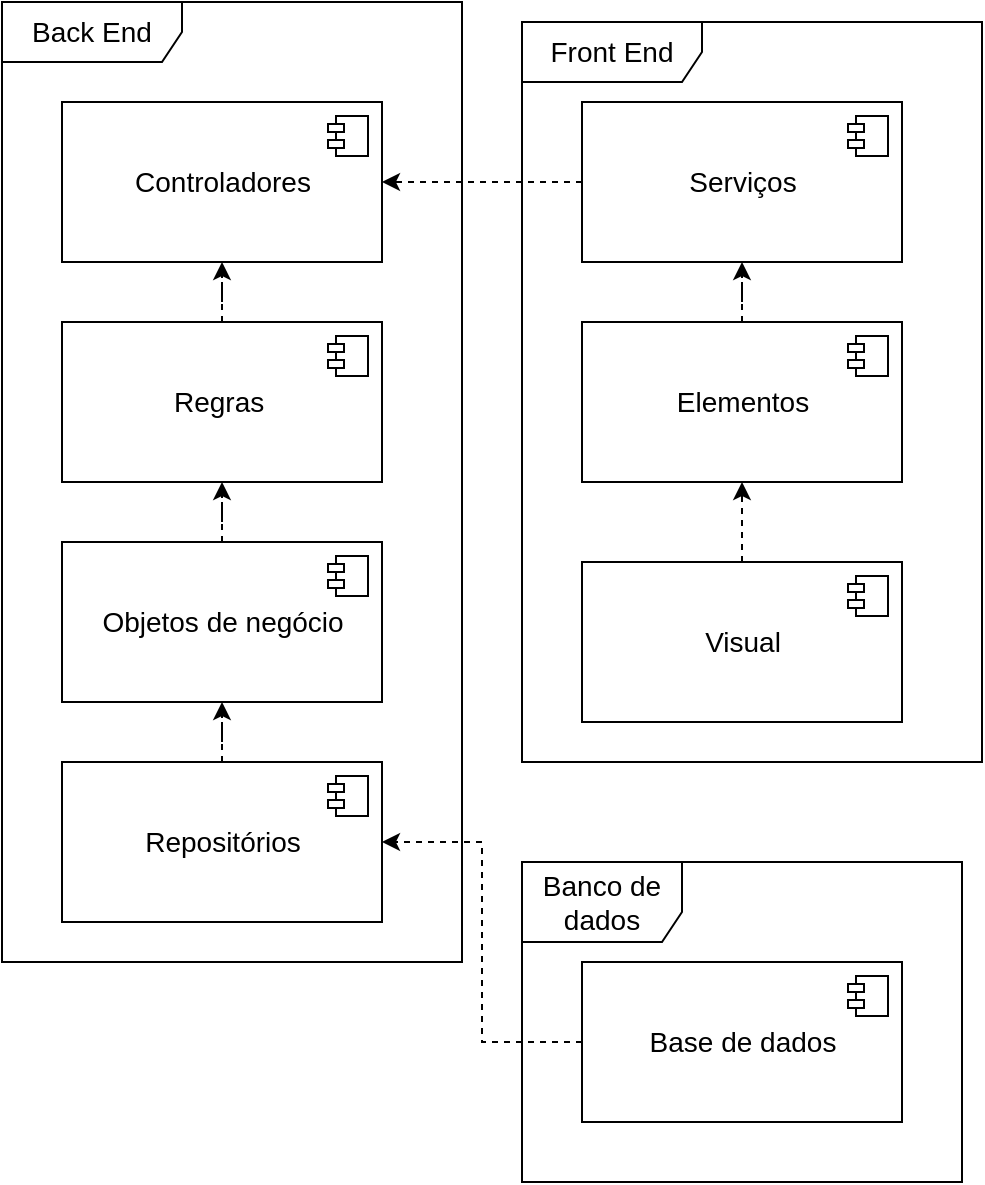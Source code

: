 <mxfile version="16.5.1" type="device"><diagram id="MfEPeZCP0DBHZUt27vCf" name="Página-1"><mxGraphModel dx="1021" dy="651" grid="1" gridSize="10" guides="1" tooltips="1" connect="1" arrows="1" fold="1" page="1" pageScale="1" pageWidth="827" pageHeight="1169" math="0" shadow="0"><root><mxCell id="0"/><mxCell id="1" parent="0"/><mxCell id="mBsQ7wAzgQi8Cis8QtIh-22" style="edgeStyle=orthogonalEdgeStyle;rounded=0;orthogonalLoop=1;jettySize=auto;html=1;entryX=0.5;entryY=1;entryDx=0;entryDy=0;dashed=1;fontSize=14;" edge="1" parent="1" source="mBsQ7wAzgQi8Cis8QtIh-3" target="mBsQ7wAzgQi8Cis8QtIh-5"><mxGeometry relative="1" as="geometry"/></mxCell><mxCell id="mBsQ7wAzgQi8Cis8QtIh-3" value="Visual" style="html=1;dropTarget=0;fontSize=14;" vertex="1" parent="1"><mxGeometry x="300" y="390" width="160" height="80" as="geometry"/></mxCell><mxCell id="mBsQ7wAzgQi8Cis8QtIh-4" value="" style="shape=module;jettyWidth=8;jettyHeight=4;fontSize=14;" vertex="1" parent="mBsQ7wAzgQi8Cis8QtIh-3"><mxGeometry x="1" width="20" height="20" relative="1" as="geometry"><mxPoint x="-27" y="7" as="offset"/></mxGeometry></mxCell><mxCell id="mBsQ7wAzgQi8Cis8QtIh-23" style="edgeStyle=orthogonalEdgeStyle;rounded=0;orthogonalLoop=1;jettySize=auto;html=1;entryX=0.5;entryY=1;entryDx=0;entryDy=0;dashed=1;fontSize=14;" edge="1" parent="1" source="mBsQ7wAzgQi8Cis8QtIh-5" target="mBsQ7wAzgQi8Cis8QtIh-7"><mxGeometry relative="1" as="geometry"/></mxCell><mxCell id="mBsQ7wAzgQi8Cis8QtIh-5" value="Elementos" style="html=1;dropTarget=0;fontSize=14;" vertex="1" parent="1"><mxGeometry x="300" y="270" width="160" height="80" as="geometry"/></mxCell><mxCell id="mBsQ7wAzgQi8Cis8QtIh-6" value="" style="shape=module;jettyWidth=8;jettyHeight=4;fontSize=14;" vertex="1" parent="mBsQ7wAzgQi8Cis8QtIh-5"><mxGeometry x="1" width="20" height="20" relative="1" as="geometry"><mxPoint x="-27" y="7" as="offset"/></mxGeometry></mxCell><mxCell id="mBsQ7wAzgQi8Cis8QtIh-24" style="edgeStyle=orthogonalEdgeStyle;rounded=0;orthogonalLoop=1;jettySize=auto;html=1;dashed=1;fontSize=14;" edge="1" parent="1" source="mBsQ7wAzgQi8Cis8QtIh-7" target="mBsQ7wAzgQi8Cis8QtIh-10"><mxGeometry relative="1" as="geometry"/></mxCell><mxCell id="mBsQ7wAzgQi8Cis8QtIh-7" value="Serviços" style="html=1;dropTarget=0;fontSize=14;" vertex="1" parent="1"><mxGeometry x="300" y="160" width="160" height="80" as="geometry"/></mxCell><mxCell id="mBsQ7wAzgQi8Cis8QtIh-8" value="" style="shape=module;jettyWidth=8;jettyHeight=4;fontSize=14;" vertex="1" parent="mBsQ7wAzgQi8Cis8QtIh-7"><mxGeometry x="1" width="20" height="20" relative="1" as="geometry"><mxPoint x="-27" y="7" as="offset"/></mxGeometry></mxCell><mxCell id="mBsQ7wAzgQi8Cis8QtIh-10" value="Controladores" style="html=1;dropTarget=0;fontSize=14;" vertex="1" parent="1"><mxGeometry x="40" y="160" width="160" height="80" as="geometry"/></mxCell><mxCell id="mBsQ7wAzgQi8Cis8QtIh-11" value="" style="shape=module;jettyWidth=8;jettyHeight=4;fontSize=14;" vertex="1" parent="mBsQ7wAzgQi8Cis8QtIh-10"><mxGeometry x="1" width="20" height="20" relative="1" as="geometry"><mxPoint x="-27" y="7" as="offset"/></mxGeometry></mxCell><mxCell id="mBsQ7wAzgQi8Cis8QtIh-27" style="edgeStyle=orthogonalEdgeStyle;rounded=0;orthogonalLoop=1;jettySize=auto;html=1;entryX=0.5;entryY=1;entryDx=0;entryDy=0;dashed=1;fontSize=14;" edge="1" parent="1" source="mBsQ7wAzgQi8Cis8QtIh-12" target="mBsQ7wAzgQi8Cis8QtIh-10"><mxGeometry relative="1" as="geometry"/></mxCell><mxCell id="mBsQ7wAzgQi8Cis8QtIh-12" value="&lt;p class=&quot;tm6&quot;&gt;&lt;span class=&quot;tm7&quot;&gt;Regras&amp;nbsp;&lt;/span&gt;&lt;/p&gt;" style="html=1;dropTarget=0;fontSize=14;" vertex="1" parent="1"><mxGeometry x="40" y="270" width="160" height="80" as="geometry"/></mxCell><mxCell id="mBsQ7wAzgQi8Cis8QtIh-13" value="" style="shape=module;jettyWidth=8;jettyHeight=4;fontSize=14;" vertex="1" parent="mBsQ7wAzgQi8Cis8QtIh-12"><mxGeometry x="1" width="20" height="20" relative="1" as="geometry"><mxPoint x="-27" y="7" as="offset"/></mxGeometry></mxCell><mxCell id="mBsQ7wAzgQi8Cis8QtIh-26" style="edgeStyle=orthogonalEdgeStyle;rounded=0;orthogonalLoop=1;jettySize=auto;html=1;entryX=0.5;entryY=1;entryDx=0;entryDy=0;dashed=1;fontSize=14;" edge="1" parent="1" source="mBsQ7wAzgQi8Cis8QtIh-14" target="mBsQ7wAzgQi8Cis8QtIh-12"><mxGeometry relative="1" as="geometry"/></mxCell><mxCell id="mBsQ7wAzgQi8Cis8QtIh-14" value="&lt;p class=&quot;Normal&quot;&gt;Objetos de negócio&lt;/p&gt;" style="html=1;dropTarget=0;fontSize=14;" vertex="1" parent="1"><mxGeometry x="40" y="380" width="160" height="80" as="geometry"/></mxCell><mxCell id="mBsQ7wAzgQi8Cis8QtIh-15" value="" style="shape=module;jettyWidth=8;jettyHeight=4;fontSize=14;" vertex="1" parent="mBsQ7wAzgQi8Cis8QtIh-14"><mxGeometry x="1" width="20" height="20" relative="1" as="geometry"><mxPoint x="-27" y="7" as="offset"/></mxGeometry></mxCell><mxCell id="mBsQ7wAzgQi8Cis8QtIh-25" style="edgeStyle=orthogonalEdgeStyle;rounded=0;orthogonalLoop=1;jettySize=auto;html=1;entryX=0.5;entryY=1;entryDx=0;entryDy=0;dashed=1;fontSize=14;" edge="1" parent="1" source="mBsQ7wAzgQi8Cis8QtIh-16" target="mBsQ7wAzgQi8Cis8QtIh-14"><mxGeometry relative="1" as="geometry"/></mxCell><mxCell id="mBsQ7wAzgQi8Cis8QtIh-16" value="Repositórios" style="html=1;dropTarget=0;fontSize=14;" vertex="1" parent="1"><mxGeometry x="40" y="490" width="160" height="80" as="geometry"/></mxCell><mxCell id="mBsQ7wAzgQi8Cis8QtIh-17" value="" style="shape=module;jettyWidth=8;jettyHeight=4;fontSize=14;" vertex="1" parent="mBsQ7wAzgQi8Cis8QtIh-16"><mxGeometry x="1" width="20" height="20" relative="1" as="geometry"><mxPoint x="-27" y="7" as="offset"/></mxGeometry></mxCell><mxCell id="mBsQ7wAzgQi8Cis8QtIh-28" style="edgeStyle=orthogonalEdgeStyle;rounded=0;orthogonalLoop=1;jettySize=auto;html=1;entryX=1;entryY=0.5;entryDx=0;entryDy=0;dashed=1;fontSize=14;" edge="1" parent="1" source="mBsQ7wAzgQi8Cis8QtIh-18" target="mBsQ7wAzgQi8Cis8QtIh-16"><mxGeometry relative="1" as="geometry"/></mxCell><mxCell id="mBsQ7wAzgQi8Cis8QtIh-30" value="Front End" style="shape=umlFrame;whiteSpace=wrap;html=1;fontSize=14;width=90;height=30;" vertex="1" parent="1"><mxGeometry x="270" y="120" width="230" height="370" as="geometry"/></mxCell><mxCell id="mBsQ7wAzgQi8Cis8QtIh-18" value="Base de dados" style="html=1;dropTarget=0;fontSize=14;" vertex="1" parent="1"><mxGeometry x="300" y="590" width="160" height="80" as="geometry"/></mxCell><mxCell id="mBsQ7wAzgQi8Cis8QtIh-19" value="" style="shape=module;jettyWidth=8;jettyHeight=4;fontSize=14;" vertex="1" parent="mBsQ7wAzgQi8Cis8QtIh-18"><mxGeometry x="1" width="20" height="20" relative="1" as="geometry"><mxPoint x="-27" y="7" as="offset"/></mxGeometry></mxCell><mxCell id="mBsQ7wAzgQi8Cis8QtIh-31" value="Back End" style="shape=umlFrame;whiteSpace=wrap;html=1;fontSize=14;width=90;height=30;" vertex="1" parent="1"><mxGeometry x="10" y="110" width="230" height="480" as="geometry"/></mxCell><mxCell id="mBsQ7wAzgQi8Cis8QtIh-32" value="Banco de dados" style="shape=umlFrame;whiteSpace=wrap;html=1;fontSize=14;width=80;height=40;" vertex="1" parent="1"><mxGeometry x="270" y="540" width="220" height="160" as="geometry"/></mxCell></root></mxGraphModel></diagram></mxfile>